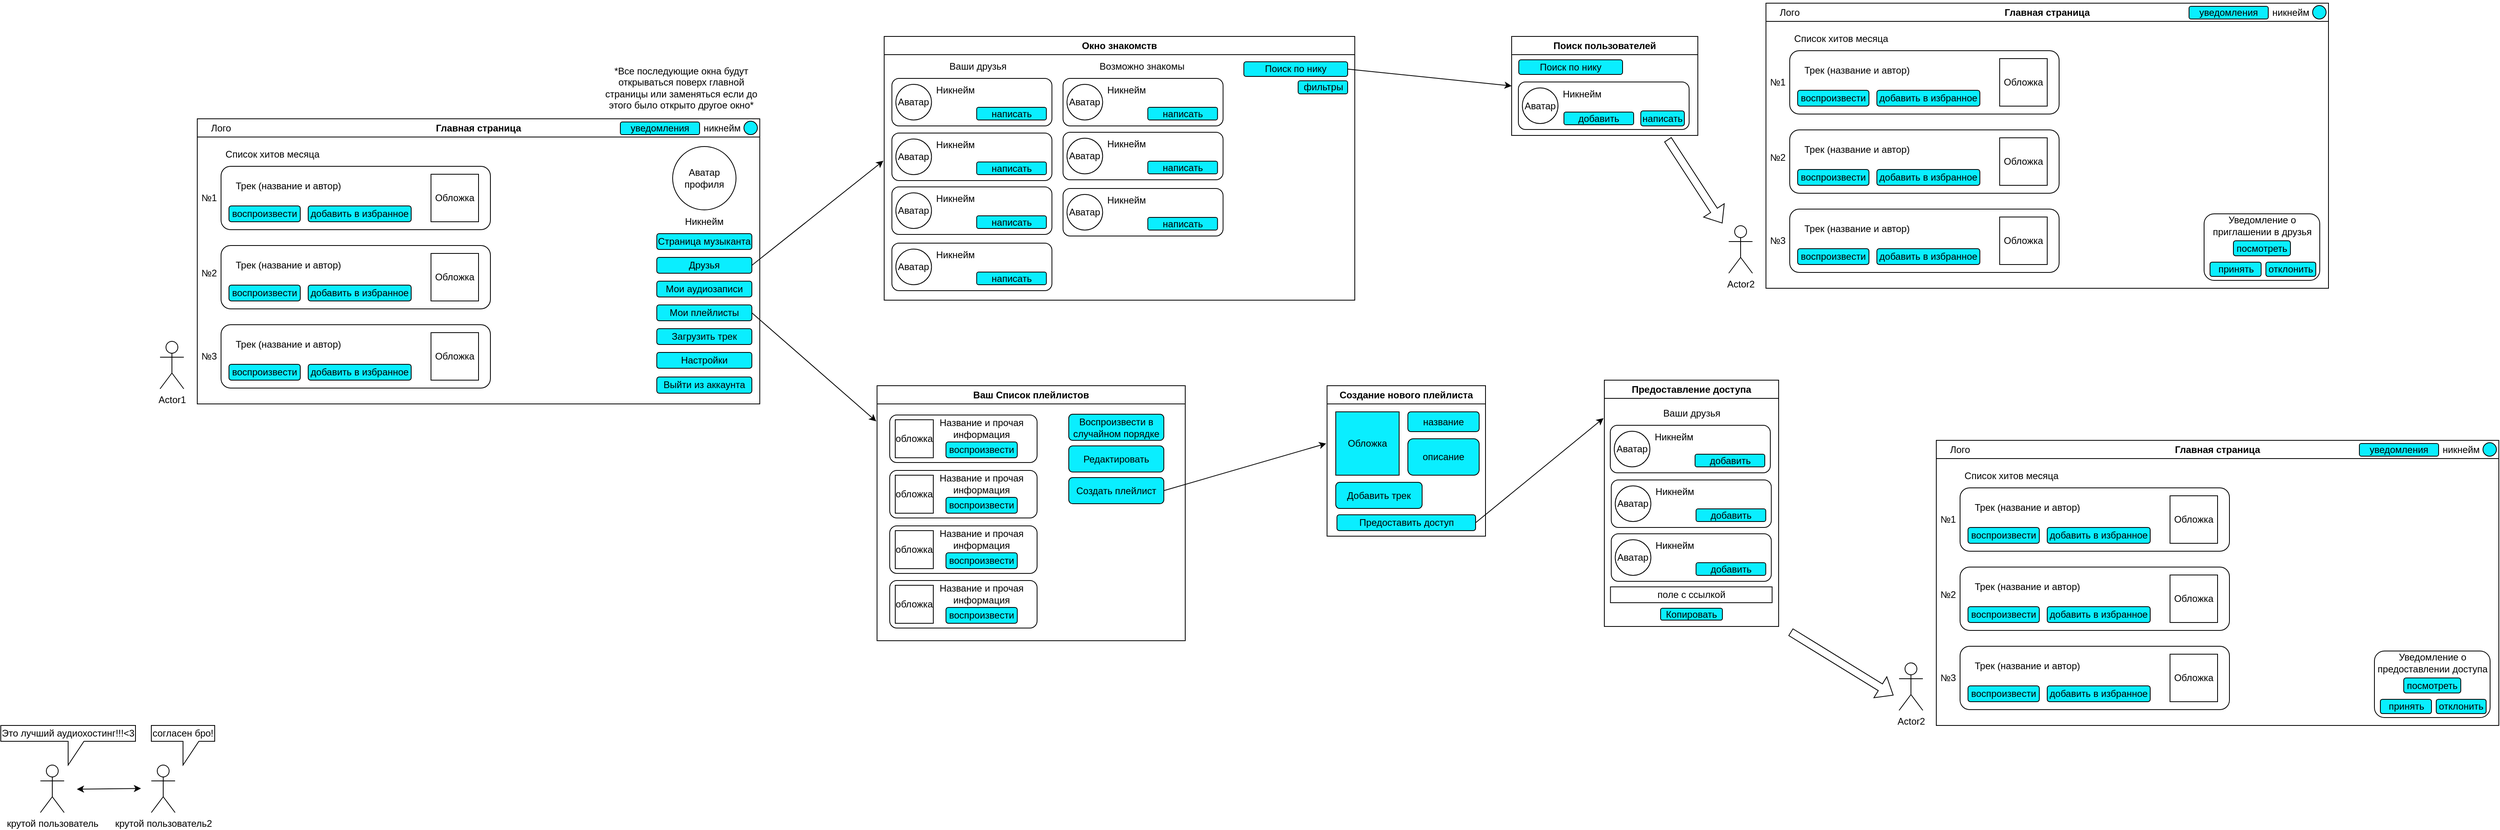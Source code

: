 <mxfile version="26.2.2">
  <diagram id="wFE0QG_FPsp0jaGvCLVb" name="Page-1">
    <mxGraphModel dx="4614" dy="2296" grid="0" gridSize="10" guides="1" tooltips="1" connect="1" arrows="1" fold="1" page="1" pageScale="1" pageWidth="850" pageHeight="1100" math="0" shadow="0">
      <root>
        <mxCell id="0" />
        <mxCell id="1" parent="0" />
        <mxCell id="-rH5-VLzNjBN6RmqHpsX-12" value="крутой пользователь" style="shape=umlActor;verticalLabelPosition=bottom;verticalAlign=top;html=1;outlineConnect=0;" vertex="1" parent="1">
          <mxGeometry x="58" y="1011" width="30" height="60" as="geometry" />
        </mxCell>
        <mxCell id="-rH5-VLzNjBN6RmqHpsX-13" value="Это лучший аудиохостинг!!!&amp;lt;3" style="shape=callout;whiteSpace=wrap;html=1;perimeter=calloutPerimeter;" vertex="1" parent="1">
          <mxGeometry x="8" y="961" width="170" height="50" as="geometry" />
        </mxCell>
        <mxCell id="-rH5-VLzNjBN6RmqHpsX-10" value="Главная страница" style="swimlane;whiteSpace=wrap;html=1;fillColor=#FFFFFF;" vertex="1" parent="1">
          <mxGeometry x="256" y="195" width="710" height="360" as="geometry" />
        </mxCell>
        <mxCell id="-rH5-VLzNjBN6RmqHpsX-26" value="" style="rounded=1;whiteSpace=wrap;html=1;" vertex="1" parent="-rH5-VLzNjBN6RmqHpsX-10">
          <mxGeometry x="30" y="60" width="340" height="80" as="geometry" />
        </mxCell>
        <mxCell id="-rH5-VLzNjBN6RmqHpsX-11" value="Лого" style="text;html=1;align=center;verticalAlign=middle;whiteSpace=wrap;rounded=0;" vertex="1" parent="-rH5-VLzNjBN6RmqHpsX-10">
          <mxGeometry y="-3.5" width="60" height="30" as="geometry" />
        </mxCell>
        <mxCell id="-rH5-VLzNjBN6RmqHpsX-23" value="воспроизвести" style="rounded=1;whiteSpace=wrap;html=1;fillColor=#0AEEFF;" vertex="1" parent="-rH5-VLzNjBN6RmqHpsX-10">
          <mxGeometry x="40" y="110" width="90" height="20" as="geometry" />
        </mxCell>
        <mxCell id="-rH5-VLzNjBN6RmqHpsX-24" value="добавить в избранное" style="rounded=1;whiteSpace=wrap;html=1;fillColor=#0AEEFF;" vertex="1" parent="-rH5-VLzNjBN6RmqHpsX-10">
          <mxGeometry x="140" y="110" width="130" height="20" as="geometry" />
        </mxCell>
        <mxCell id="-rH5-VLzNjBN6RmqHpsX-25" value="Трек (название и автор)" style="text;html=1;align=center;verticalAlign=middle;whiteSpace=wrap;rounded=0;" vertex="1" parent="-rH5-VLzNjBN6RmqHpsX-10">
          <mxGeometry x="40" y="70" width="150" height="30" as="geometry" />
        </mxCell>
        <mxCell id="-rH5-VLzNjBN6RmqHpsX-27" value="Список хитов месяца" style="text;html=1;align=center;verticalAlign=middle;whiteSpace=wrap;rounded=0;" vertex="1" parent="-rH5-VLzNjBN6RmqHpsX-10">
          <mxGeometry x="5" y="30" width="180" height="30" as="geometry" />
        </mxCell>
        <mxCell id="-rH5-VLzNjBN6RmqHpsX-29" value="" style="rounded=1;whiteSpace=wrap;html=1;" vertex="1" parent="-rH5-VLzNjBN6RmqHpsX-10">
          <mxGeometry x="30" y="160" width="340" height="80" as="geometry" />
        </mxCell>
        <mxCell id="-rH5-VLzNjBN6RmqHpsX-30" value="воспроизвести" style="rounded=1;whiteSpace=wrap;html=1;fillColor=#0AEEFF;" vertex="1" parent="-rH5-VLzNjBN6RmqHpsX-10">
          <mxGeometry x="40" y="210" width="90" height="20" as="geometry" />
        </mxCell>
        <mxCell id="-rH5-VLzNjBN6RmqHpsX-31" value="добавить в избранное" style="rounded=1;whiteSpace=wrap;html=1;fillColor=#0AEEFF;" vertex="1" parent="-rH5-VLzNjBN6RmqHpsX-10">
          <mxGeometry x="140" y="210" width="130" height="20" as="geometry" />
        </mxCell>
        <mxCell id="-rH5-VLzNjBN6RmqHpsX-32" value="Трек (название и автор)" style="text;html=1;align=center;verticalAlign=middle;whiteSpace=wrap;rounded=0;" vertex="1" parent="-rH5-VLzNjBN6RmqHpsX-10">
          <mxGeometry x="40" y="170" width="150" height="30" as="geometry" />
        </mxCell>
        <mxCell id="-rH5-VLzNjBN6RmqHpsX-37" value="" style="rounded=1;whiteSpace=wrap;html=1;" vertex="1" parent="-rH5-VLzNjBN6RmqHpsX-10">
          <mxGeometry x="30" y="260" width="340" height="80" as="geometry" />
        </mxCell>
        <mxCell id="-rH5-VLzNjBN6RmqHpsX-38" value="воспроизвести" style="rounded=1;whiteSpace=wrap;html=1;fillColor=#0AEEFF;" vertex="1" parent="-rH5-VLzNjBN6RmqHpsX-10">
          <mxGeometry x="40" y="310" width="90" height="20" as="geometry" />
        </mxCell>
        <mxCell id="-rH5-VLzNjBN6RmqHpsX-39" value="добавить в избранное" style="rounded=1;whiteSpace=wrap;html=1;fillColor=#0AEEFF;" vertex="1" parent="-rH5-VLzNjBN6RmqHpsX-10">
          <mxGeometry x="140" y="310" width="130" height="20" as="geometry" />
        </mxCell>
        <mxCell id="-rH5-VLzNjBN6RmqHpsX-40" value="Трек (название и автор)" style="text;html=1;align=center;verticalAlign=middle;whiteSpace=wrap;rounded=0;" vertex="1" parent="-rH5-VLzNjBN6RmqHpsX-10">
          <mxGeometry x="40" y="270" width="150" height="30" as="geometry" />
        </mxCell>
        <mxCell id="-rH5-VLzNjBN6RmqHpsX-48" value="" style="ellipse;whiteSpace=wrap;html=1;aspect=fixed;" vertex="1" parent="-rH5-VLzNjBN6RmqHpsX-10">
          <mxGeometry x="600" y="35" width="80" height="80" as="geometry" />
        </mxCell>
        <mxCell id="-rH5-VLzNjBN6RmqHpsX-47" value="Аватар профиля" style="text;html=1;align=center;verticalAlign=middle;whiteSpace=wrap;rounded=0;" vertex="1" parent="-rH5-VLzNjBN6RmqHpsX-10">
          <mxGeometry x="610" y="60" width="60" height="30" as="geometry" />
        </mxCell>
        <mxCell id="-rH5-VLzNjBN6RmqHpsX-49" value="Никнейм" style="text;html=1;align=center;verticalAlign=middle;whiteSpace=wrap;rounded=0;" vertex="1" parent="-rH5-VLzNjBN6RmqHpsX-10">
          <mxGeometry x="610" y="115" width="60" height="30" as="geometry" />
        </mxCell>
        <mxCell id="-rH5-VLzNjBN6RmqHpsX-52" value="Друзья" style="rounded=1;whiteSpace=wrap;html=1;fillColor=#0AEEFF;" vertex="1" parent="-rH5-VLzNjBN6RmqHpsX-10">
          <mxGeometry x="580" y="175" width="120" height="20" as="geometry" />
        </mxCell>
        <mxCell id="-rH5-VLzNjBN6RmqHpsX-53" value="Мои плейлисты" style="rounded=1;whiteSpace=wrap;html=1;fillColor=#0AEEFF;" vertex="1" parent="-rH5-VLzNjBN6RmqHpsX-10">
          <mxGeometry x="580" y="235" width="120" height="20" as="geometry" />
        </mxCell>
        <mxCell id="-rH5-VLzNjBN6RmqHpsX-54" value="Загрузить трек" style="rounded=1;whiteSpace=wrap;html=1;fillColor=#0AEEFF;" vertex="1" parent="-rH5-VLzNjBN6RmqHpsX-10">
          <mxGeometry x="580" y="265" width="120" height="20" as="geometry" />
        </mxCell>
        <mxCell id="-rH5-VLzNjBN6RmqHpsX-51" value="Мои аудиозаписи" style="rounded=1;whiteSpace=wrap;html=1;fillColor=#0AEEFF;" vertex="1" parent="-rH5-VLzNjBN6RmqHpsX-10">
          <mxGeometry x="580" y="205" width="120" height="20" as="geometry" />
        </mxCell>
        <mxCell id="-rH5-VLzNjBN6RmqHpsX-55" value="Настройки" style="rounded=1;whiteSpace=wrap;html=1;fillColor=#0AEEFF;" vertex="1" parent="-rH5-VLzNjBN6RmqHpsX-10">
          <mxGeometry x="580" y="295" width="120" height="20" as="geometry" />
        </mxCell>
        <mxCell id="-rH5-VLzNjBN6RmqHpsX-57" value="Обложка" style="whiteSpace=wrap;html=1;aspect=fixed;" vertex="1" parent="-rH5-VLzNjBN6RmqHpsX-10">
          <mxGeometry x="295" y="70" width="60" height="60" as="geometry" />
        </mxCell>
        <mxCell id="-rH5-VLzNjBN6RmqHpsX-58" value="Обложка" style="whiteSpace=wrap;html=1;aspect=fixed;" vertex="1" parent="-rH5-VLzNjBN6RmqHpsX-10">
          <mxGeometry x="295" y="170" width="60" height="60" as="geometry" />
        </mxCell>
        <mxCell id="-rH5-VLzNjBN6RmqHpsX-59" value="Обложка" style="whiteSpace=wrap;html=1;aspect=fixed;" vertex="1" parent="-rH5-VLzNjBN6RmqHpsX-10">
          <mxGeometry x="295" y="270" width="60" height="60" as="geometry" />
        </mxCell>
        <mxCell id="-rH5-VLzNjBN6RmqHpsX-60" value="Страница музыканта" style="rounded=1;whiteSpace=wrap;html=1;fillColor=#0AEEFF;" vertex="1" parent="-rH5-VLzNjBN6RmqHpsX-10">
          <mxGeometry x="580" y="145" width="120" height="20" as="geometry" />
        </mxCell>
        <mxCell id="-rH5-VLzNjBN6RmqHpsX-62" value="" style="ellipse;whiteSpace=wrap;html=1;aspect=fixed;fillColor=#0AEEFF;" vertex="1" parent="-rH5-VLzNjBN6RmqHpsX-10">
          <mxGeometry x="690" y="3" width="17" height="17" as="geometry" />
        </mxCell>
        <mxCell id="-rH5-VLzNjBN6RmqHpsX-63" value="никнейм" style="text;html=1;align=center;verticalAlign=middle;whiteSpace=wrap;rounded=0;" vertex="1" parent="-rH5-VLzNjBN6RmqHpsX-10">
          <mxGeometry x="642" y="2" width="41" height="19" as="geometry" />
        </mxCell>
        <mxCell id="-rH5-VLzNjBN6RmqHpsX-96" value="Выйти из аккаунта" style="rounded=1;whiteSpace=wrap;html=1;fillColor=#0AEEFF;" vertex="1" parent="-rH5-VLzNjBN6RmqHpsX-10">
          <mxGeometry x="580" y="326" width="120" height="20.5" as="geometry" />
        </mxCell>
        <mxCell id="-rH5-VLzNjBN6RmqHpsX-122" value="№1" style="text;html=1;align=center;verticalAlign=middle;whiteSpace=wrap;rounded=0;" vertex="1" parent="-rH5-VLzNjBN6RmqHpsX-10">
          <mxGeometry y="85" width="30" height="30" as="geometry" />
        </mxCell>
        <mxCell id="-rH5-VLzNjBN6RmqHpsX-123" value="№2" style="text;html=1;align=center;verticalAlign=middle;whiteSpace=wrap;rounded=0;" vertex="1" parent="-rH5-VLzNjBN6RmqHpsX-10">
          <mxGeometry y="180" width="30" height="30" as="geometry" />
        </mxCell>
        <mxCell id="-rH5-VLzNjBN6RmqHpsX-124" value="№3" style="text;html=1;align=center;verticalAlign=middle;whiteSpace=wrap;rounded=0;" vertex="1" parent="-rH5-VLzNjBN6RmqHpsX-10">
          <mxGeometry y="285" width="30" height="30" as="geometry" />
        </mxCell>
        <mxCell id="-rH5-VLzNjBN6RmqHpsX-228" value="уведомления" style="rounded=1;whiteSpace=wrap;html=1;fillColor=#0AEEFF;" vertex="1" parent="-rH5-VLzNjBN6RmqHpsX-10">
          <mxGeometry x="534" y="4" width="100" height="16" as="geometry" />
        </mxCell>
        <mxCell id="-rH5-VLzNjBN6RmqHpsX-41" value="крутой пользователь2" style="shape=umlActor;verticalLabelPosition=bottom;verticalAlign=top;html=1;outlineConnect=0;" vertex="1" parent="1">
          <mxGeometry x="198" y="1011" width="30" height="60" as="geometry" />
        </mxCell>
        <mxCell id="-rH5-VLzNjBN6RmqHpsX-42" value="согласен бро!" style="shape=callout;whiteSpace=wrap;html=1;perimeter=calloutPerimeter;" vertex="1" parent="1">
          <mxGeometry x="198" y="961" width="80" height="50" as="geometry" />
        </mxCell>
        <mxCell id="-rH5-VLzNjBN6RmqHpsX-93" value="" style="endArrow=classic;html=1;rounded=0;exitX=1;exitY=0.5;exitDx=0;exitDy=0;" edge="1" parent="1" source="-rH5-VLzNjBN6RmqHpsX-53">
          <mxGeometry width="50" height="50" relative="1" as="geometry">
            <mxPoint x="967" y="442" as="sourcePoint" />
            <mxPoint x="1113" y="577" as="targetPoint" />
          </mxGeometry>
        </mxCell>
        <mxCell id="-rH5-VLzNjBN6RmqHpsX-94" value="Ваш Список плейлистов" style="swimlane;whiteSpace=wrap;html=1;" vertex="1" parent="1">
          <mxGeometry x="1114" y="532" width="389" height="322" as="geometry">
            <mxRectangle x="928" y="457" width="171" height="26" as="alternateBounds" />
          </mxGeometry>
        </mxCell>
        <mxCell id="-rH5-VLzNjBN6RmqHpsX-98" value="" style="rounded=1;whiteSpace=wrap;html=1;" vertex="1" parent="-rH5-VLzNjBN6RmqHpsX-94">
          <mxGeometry x="16" y="37" width="186" height="60" as="geometry" />
        </mxCell>
        <mxCell id="-rH5-VLzNjBN6RmqHpsX-99" value="обложка" style="whiteSpace=wrap;html=1;aspect=fixed;" vertex="1" parent="-rH5-VLzNjBN6RmqHpsX-94">
          <mxGeometry x="23" y="43" width="48" height="48" as="geometry" />
        </mxCell>
        <mxCell id="-rH5-VLzNjBN6RmqHpsX-100" value="воспроизвести" style="rounded=1;whiteSpace=wrap;html=1;fillColor=#0AEEFF;" vertex="1" parent="-rH5-VLzNjBN6RmqHpsX-94">
          <mxGeometry x="87" y="71" width="90" height="20" as="geometry" />
        </mxCell>
        <mxCell id="-rH5-VLzNjBN6RmqHpsX-101" value="Название и прочая информация" style="text;html=1;align=center;verticalAlign=middle;whiteSpace=wrap;rounded=0;" vertex="1" parent="-rH5-VLzNjBN6RmqHpsX-94">
          <mxGeometry x="75" y="39" width="114" height="30" as="geometry" />
        </mxCell>
        <mxCell id="-rH5-VLzNjBN6RmqHpsX-102" value="" style="rounded=1;whiteSpace=wrap;html=1;" vertex="1" parent="-rH5-VLzNjBN6RmqHpsX-94">
          <mxGeometry x="16" y="107" width="186" height="60" as="geometry" />
        </mxCell>
        <mxCell id="-rH5-VLzNjBN6RmqHpsX-103" value="обложка" style="whiteSpace=wrap;html=1;aspect=fixed;" vertex="1" parent="-rH5-VLzNjBN6RmqHpsX-94">
          <mxGeometry x="23" y="113" width="48" height="48" as="geometry" />
        </mxCell>
        <mxCell id="-rH5-VLzNjBN6RmqHpsX-104" value="воспроизвести" style="rounded=1;whiteSpace=wrap;html=1;fillColor=#0AEEFF;" vertex="1" parent="-rH5-VLzNjBN6RmqHpsX-94">
          <mxGeometry x="87" y="141" width="90" height="20" as="geometry" />
        </mxCell>
        <mxCell id="-rH5-VLzNjBN6RmqHpsX-105" value="Название и прочая информация" style="text;html=1;align=center;verticalAlign=middle;whiteSpace=wrap;rounded=0;" vertex="1" parent="-rH5-VLzNjBN6RmqHpsX-94">
          <mxGeometry x="75" y="109" width="114" height="30" as="geometry" />
        </mxCell>
        <mxCell id="-rH5-VLzNjBN6RmqHpsX-111" value="" style="rounded=1;whiteSpace=wrap;html=1;" vertex="1" parent="-rH5-VLzNjBN6RmqHpsX-94">
          <mxGeometry x="16" y="177" width="186" height="60" as="geometry" />
        </mxCell>
        <mxCell id="-rH5-VLzNjBN6RmqHpsX-112" value="обложка" style="whiteSpace=wrap;html=1;aspect=fixed;" vertex="1" parent="-rH5-VLzNjBN6RmqHpsX-94">
          <mxGeometry x="23" y="183" width="48" height="48" as="geometry" />
        </mxCell>
        <mxCell id="-rH5-VLzNjBN6RmqHpsX-113" value="воспроизвести" style="rounded=1;whiteSpace=wrap;html=1;fillColor=#0AEEFF;" vertex="1" parent="-rH5-VLzNjBN6RmqHpsX-94">
          <mxGeometry x="87" y="211" width="90" height="20" as="geometry" />
        </mxCell>
        <mxCell id="-rH5-VLzNjBN6RmqHpsX-114" value="Название и прочая информация" style="text;html=1;align=center;verticalAlign=middle;whiteSpace=wrap;rounded=0;" vertex="1" parent="-rH5-VLzNjBN6RmqHpsX-94">
          <mxGeometry x="75" y="179" width="114" height="30" as="geometry" />
        </mxCell>
        <mxCell id="-rH5-VLzNjBN6RmqHpsX-115" value="" style="rounded=1;whiteSpace=wrap;html=1;" vertex="1" parent="-rH5-VLzNjBN6RmqHpsX-94">
          <mxGeometry x="16" y="246" width="186" height="60" as="geometry" />
        </mxCell>
        <mxCell id="-rH5-VLzNjBN6RmqHpsX-116" value="обложка" style="whiteSpace=wrap;html=1;aspect=fixed;" vertex="1" parent="-rH5-VLzNjBN6RmqHpsX-94">
          <mxGeometry x="23" y="252" width="48" height="48" as="geometry" />
        </mxCell>
        <mxCell id="-rH5-VLzNjBN6RmqHpsX-117" value="воспроизвести" style="rounded=1;whiteSpace=wrap;html=1;fillColor=#0AEEFF;" vertex="1" parent="-rH5-VLzNjBN6RmqHpsX-94">
          <mxGeometry x="87" y="280" width="90" height="20" as="geometry" />
        </mxCell>
        <mxCell id="-rH5-VLzNjBN6RmqHpsX-118" value="Название и прочая информация" style="text;html=1;align=center;verticalAlign=middle;whiteSpace=wrap;rounded=0;" vertex="1" parent="-rH5-VLzNjBN6RmqHpsX-94">
          <mxGeometry x="75" y="248" width="114" height="30" as="geometry" />
        </mxCell>
        <mxCell id="-rH5-VLzNjBN6RmqHpsX-119" value="Воспроизвести в случайном порядке" style="rounded=1;whiteSpace=wrap;html=1;fillColor=#0AEEFF;" vertex="1" parent="-rH5-VLzNjBN6RmqHpsX-94">
          <mxGeometry x="242" y="36" width="120" height="33" as="geometry" />
        </mxCell>
        <mxCell id="-rH5-VLzNjBN6RmqHpsX-120" value="Редактировать" style="rounded=1;whiteSpace=wrap;html=1;fillColor=#0AEEFF;" vertex="1" parent="-rH5-VLzNjBN6RmqHpsX-94">
          <mxGeometry x="242" y="76" width="120" height="33" as="geometry" />
        </mxCell>
        <mxCell id="-rH5-VLzNjBN6RmqHpsX-121" value="Создать плейлист" style="rounded=1;whiteSpace=wrap;html=1;fillColor=#0AEEFF;" vertex="1" parent="-rH5-VLzNjBN6RmqHpsX-94">
          <mxGeometry x="242" y="116" width="120" height="33" as="geometry" />
        </mxCell>
        <mxCell id="-rH5-VLzNjBN6RmqHpsX-95" value="*Все последующие окна будут открываться поверх главной страницы или заменяться если до этого было открыто другое окно*" style="text;html=1;align=center;verticalAlign=middle;whiteSpace=wrap;rounded=0;" vertex="1" parent="1">
          <mxGeometry x="768" y="141" width="198" height="30" as="geometry" />
        </mxCell>
        <mxCell id="-rH5-VLzNjBN6RmqHpsX-126" value="" style="endArrow=classic;html=1;rounded=0;exitX=1;exitY=0.5;exitDx=0;exitDy=0;" edge="1" parent="1" source="-rH5-VLzNjBN6RmqHpsX-121">
          <mxGeometry width="50" height="50" relative="1" as="geometry">
            <mxPoint x="1503" y="667" as="sourcePoint" />
            <mxPoint x="1681" y="605" as="targetPoint" />
          </mxGeometry>
        </mxCell>
        <mxCell id="-rH5-VLzNjBN6RmqHpsX-127" value="Создание нового плейлиста" style="swimlane;whiteSpace=wrap;html=1;" vertex="1" parent="1">
          <mxGeometry x="1682" y="532" width="200" height="190" as="geometry">
            <mxRectangle x="1496" y="457" width="191" height="26" as="alternateBounds" />
          </mxGeometry>
        </mxCell>
        <mxCell id="-rH5-VLzNjBN6RmqHpsX-128" value="Обложка" style="whiteSpace=wrap;html=1;aspect=fixed;fillColor=#0AEEFF;" vertex="1" parent="-rH5-VLzNjBN6RmqHpsX-127">
          <mxGeometry x="11" y="33" width="80" height="80" as="geometry" />
        </mxCell>
        <mxCell id="-rH5-VLzNjBN6RmqHpsX-135" value="название" style="rounded=1;whiteSpace=wrap;html=1;fillColor=#0AEEFF;" vertex="1" parent="-rH5-VLzNjBN6RmqHpsX-127">
          <mxGeometry x="102" y="33" width="90" height="25" as="geometry" />
        </mxCell>
        <mxCell id="-rH5-VLzNjBN6RmqHpsX-136" value="описание" style="rounded=1;whiteSpace=wrap;html=1;fillColor=#0AEEFF;" vertex="1" parent="-rH5-VLzNjBN6RmqHpsX-127">
          <mxGeometry x="102" y="67" width="90" height="46" as="geometry" />
        </mxCell>
        <mxCell id="-rH5-VLzNjBN6RmqHpsX-137" value="Добавить трек" style="rounded=1;whiteSpace=wrap;html=1;fillColor=#0AEEFF;" vertex="1" parent="-rH5-VLzNjBN6RmqHpsX-127">
          <mxGeometry x="11" y="122" width="109" height="33" as="geometry" />
        </mxCell>
        <mxCell id="-rH5-VLzNjBN6RmqHpsX-138" value="Предоставить доступ" style="rounded=1;whiteSpace=wrap;html=1;fillColor=#0AEEFF;" vertex="1" parent="-rH5-VLzNjBN6RmqHpsX-127">
          <mxGeometry x="12.5" y="163" width="175" height="20" as="geometry" />
        </mxCell>
        <mxCell id="-rH5-VLzNjBN6RmqHpsX-139" value="Предоставление доступа" style="swimlane;whiteSpace=wrap;html=1;" vertex="1" parent="1">
          <mxGeometry x="2032" y="525" width="220" height="311" as="geometry">
            <mxRectangle x="1846" y="450" width="176" height="26" as="alternateBounds" />
          </mxGeometry>
        </mxCell>
        <mxCell id="-rH5-VLzNjBN6RmqHpsX-141" value="Ваши друзья" style="text;html=1;align=center;verticalAlign=middle;whiteSpace=wrap;rounded=0;" vertex="1" parent="-rH5-VLzNjBN6RmqHpsX-139">
          <mxGeometry x="66.5" y="27" width="87" height="30" as="geometry" />
        </mxCell>
        <mxCell id="-rH5-VLzNjBN6RmqHpsX-146" value="" style="rounded=1;whiteSpace=wrap;html=1;" vertex="1" parent="-rH5-VLzNjBN6RmqHpsX-139">
          <mxGeometry x="7.5" y="57" width="202" height="60" as="geometry" />
        </mxCell>
        <mxCell id="-rH5-VLzNjBN6RmqHpsX-145" value="" style="ellipse;whiteSpace=wrap;html=1;aspect=fixed;" vertex="1" parent="-rH5-VLzNjBN6RmqHpsX-139">
          <mxGeometry x="12.5" y="64.5" width="45" height="45" as="geometry" />
        </mxCell>
        <mxCell id="-rH5-VLzNjBN6RmqHpsX-143" value="Аватар" style="text;html=1;align=center;verticalAlign=middle;whiteSpace=wrap;rounded=0;" vertex="1" parent="-rH5-VLzNjBN6RmqHpsX-139">
          <mxGeometry x="5" y="72" width="60" height="30" as="geometry" />
        </mxCell>
        <mxCell id="-rH5-VLzNjBN6RmqHpsX-144" value="Никнейм" style="text;html=1;align=center;verticalAlign=middle;whiteSpace=wrap;rounded=0;" vertex="1" parent="-rH5-VLzNjBN6RmqHpsX-139">
          <mxGeometry x="57.5" y="57" width="60" height="30" as="geometry" />
        </mxCell>
        <mxCell id="-rH5-VLzNjBN6RmqHpsX-147" value="добавить" style="rounded=1;whiteSpace=wrap;html=1;fillColor=#0AEEFF;" vertex="1" parent="-rH5-VLzNjBN6RmqHpsX-139">
          <mxGeometry x="114.5" y="93.5" width="88" height="16" as="geometry" />
        </mxCell>
        <mxCell id="-rH5-VLzNjBN6RmqHpsX-149" value="" style="rounded=1;whiteSpace=wrap;html=1;" vertex="1" parent="-rH5-VLzNjBN6RmqHpsX-139">
          <mxGeometry x="8.75" y="126" width="202" height="60" as="geometry" />
        </mxCell>
        <mxCell id="-rH5-VLzNjBN6RmqHpsX-150" value="" style="ellipse;whiteSpace=wrap;html=1;aspect=fixed;" vertex="1" parent="-rH5-VLzNjBN6RmqHpsX-139">
          <mxGeometry x="13.75" y="133.5" width="45" height="45" as="geometry" />
        </mxCell>
        <mxCell id="-rH5-VLzNjBN6RmqHpsX-151" value="Аватар" style="text;html=1;align=center;verticalAlign=middle;whiteSpace=wrap;rounded=0;" vertex="1" parent="-rH5-VLzNjBN6RmqHpsX-139">
          <mxGeometry x="6.25" y="141" width="60" height="30" as="geometry" />
        </mxCell>
        <mxCell id="-rH5-VLzNjBN6RmqHpsX-152" value="Никнейм" style="text;html=1;align=center;verticalAlign=middle;whiteSpace=wrap;rounded=0;" vertex="1" parent="-rH5-VLzNjBN6RmqHpsX-139">
          <mxGeometry x="58.75" y="126" width="60" height="30" as="geometry" />
        </mxCell>
        <mxCell id="-rH5-VLzNjBN6RmqHpsX-153" value="добавить" style="rounded=1;whiteSpace=wrap;html=1;fillColor=#0AEEFF;" vertex="1" parent="-rH5-VLzNjBN6RmqHpsX-139">
          <mxGeometry x="115.75" y="162.5" width="88" height="16" as="geometry" />
        </mxCell>
        <mxCell id="-rH5-VLzNjBN6RmqHpsX-154" value="" style="rounded=1;whiteSpace=wrap;html=1;" vertex="1" parent="-rH5-VLzNjBN6RmqHpsX-139">
          <mxGeometry x="8.75" y="194" width="202" height="60" as="geometry" />
        </mxCell>
        <mxCell id="-rH5-VLzNjBN6RmqHpsX-155" value="" style="ellipse;whiteSpace=wrap;html=1;aspect=fixed;" vertex="1" parent="-rH5-VLzNjBN6RmqHpsX-139">
          <mxGeometry x="13.75" y="201.5" width="45" height="45" as="geometry" />
        </mxCell>
        <mxCell id="-rH5-VLzNjBN6RmqHpsX-156" value="Аватар" style="text;html=1;align=center;verticalAlign=middle;whiteSpace=wrap;rounded=0;" vertex="1" parent="-rH5-VLzNjBN6RmqHpsX-139">
          <mxGeometry x="6.25" y="209" width="60" height="30" as="geometry" />
        </mxCell>
        <mxCell id="-rH5-VLzNjBN6RmqHpsX-157" value="Никнейм" style="text;html=1;align=center;verticalAlign=middle;whiteSpace=wrap;rounded=0;" vertex="1" parent="-rH5-VLzNjBN6RmqHpsX-139">
          <mxGeometry x="58.75" y="194" width="60" height="30" as="geometry" />
        </mxCell>
        <mxCell id="-rH5-VLzNjBN6RmqHpsX-158" value="добавить" style="rounded=1;whiteSpace=wrap;html=1;fillColor=#0AEEFF;" vertex="1" parent="-rH5-VLzNjBN6RmqHpsX-139">
          <mxGeometry x="115.75" y="230.5" width="88" height="16" as="geometry" />
        </mxCell>
        <mxCell id="-rH5-VLzNjBN6RmqHpsX-159" value="поле с ссылкой" style="rounded=0;whiteSpace=wrap;html=1;" vertex="1" parent="-rH5-VLzNjBN6RmqHpsX-139">
          <mxGeometry x="7.75" y="261" width="204" height="20" as="geometry" />
        </mxCell>
        <mxCell id="-rH5-VLzNjBN6RmqHpsX-160" value="Копировать" style="rounded=1;whiteSpace=wrap;html=1;fillColor=#0AEEFF;" vertex="1" parent="-rH5-VLzNjBN6RmqHpsX-139">
          <mxGeometry x="71" y="288" width="78" height="15" as="geometry" />
        </mxCell>
        <mxCell id="-rH5-VLzNjBN6RmqHpsX-161" value="" style="endArrow=classic;html=1;rounded=0;exitX=1;exitY=0.5;exitDx=0;exitDy=0;" edge="1" parent="1" source="-rH5-VLzNjBN6RmqHpsX-138">
          <mxGeometry width="50" height="50" relative="1" as="geometry">
            <mxPoint x="2136" y="675" as="sourcePoint" />
            <mxPoint x="2031" y="573" as="targetPoint" />
          </mxGeometry>
        </mxCell>
        <mxCell id="-rH5-VLzNjBN6RmqHpsX-177" value="Окно знакомств" style="swimlane;whiteSpace=wrap;html=1;" vertex="1" parent="1">
          <mxGeometry x="1123" y="91" width="594" height="333" as="geometry">
            <mxRectangle x="937" y="16" width="123" height="26" as="alternateBounds" />
          </mxGeometry>
        </mxCell>
        <mxCell id="-rH5-VLzNjBN6RmqHpsX-176" value="" style="rounded=1;whiteSpace=wrap;html=1;" vertex="1" parent="-rH5-VLzNjBN6RmqHpsX-177">
          <mxGeometry x="9.75" y="190" width="202" height="60" as="geometry" />
        </mxCell>
        <mxCell id="-rH5-VLzNjBN6RmqHpsX-162" value="" style="rounded=1;whiteSpace=wrap;html=1;" vertex="1" parent="-rH5-VLzNjBN6RmqHpsX-177">
          <mxGeometry x="9.75" y="53" width="202" height="60" as="geometry" />
        </mxCell>
        <mxCell id="-rH5-VLzNjBN6RmqHpsX-163" value="" style="ellipse;whiteSpace=wrap;html=1;aspect=fixed;" vertex="1" parent="-rH5-VLzNjBN6RmqHpsX-177">
          <mxGeometry x="14.75" y="60.5" width="45" height="45" as="geometry" />
        </mxCell>
        <mxCell id="-rH5-VLzNjBN6RmqHpsX-164" value="Аватар" style="text;html=1;align=center;verticalAlign=middle;whiteSpace=wrap;rounded=0;" vertex="1" parent="-rH5-VLzNjBN6RmqHpsX-177">
          <mxGeometry x="7.25" y="68" width="60" height="30" as="geometry" />
        </mxCell>
        <mxCell id="-rH5-VLzNjBN6RmqHpsX-165" value="Никнейм" style="text;html=1;align=center;verticalAlign=middle;whiteSpace=wrap;rounded=0;" vertex="1" parent="-rH5-VLzNjBN6RmqHpsX-177">
          <mxGeometry x="59.75" y="53" width="60" height="30" as="geometry" />
        </mxCell>
        <mxCell id="-rH5-VLzNjBN6RmqHpsX-166" value="написать" style="rounded=1;whiteSpace=wrap;html=1;fillColor=#0AEEFF;" vertex="1" parent="-rH5-VLzNjBN6RmqHpsX-177">
          <mxGeometry x="116.75" y="89.5" width="88" height="16" as="geometry" />
        </mxCell>
        <mxCell id="-rH5-VLzNjBN6RmqHpsX-167" value="" style="rounded=1;whiteSpace=wrap;html=1;" vertex="1" parent="-rH5-VLzNjBN6RmqHpsX-177">
          <mxGeometry x="9.75" y="122" width="202" height="60" as="geometry" />
        </mxCell>
        <mxCell id="-rH5-VLzNjBN6RmqHpsX-168" value="" style="ellipse;whiteSpace=wrap;html=1;aspect=fixed;" vertex="1" parent="-rH5-VLzNjBN6RmqHpsX-177">
          <mxGeometry x="14.75" y="129.5" width="45" height="45" as="geometry" />
        </mxCell>
        <mxCell id="-rH5-VLzNjBN6RmqHpsX-169" value="Аватар" style="text;html=1;align=center;verticalAlign=middle;whiteSpace=wrap;rounded=0;" vertex="1" parent="-rH5-VLzNjBN6RmqHpsX-177">
          <mxGeometry x="7.25" y="137" width="60" height="30" as="geometry" />
        </mxCell>
        <mxCell id="-rH5-VLzNjBN6RmqHpsX-170" value="Никнейм" style="text;html=1;align=center;verticalAlign=middle;whiteSpace=wrap;rounded=0;" vertex="1" parent="-rH5-VLzNjBN6RmqHpsX-177">
          <mxGeometry x="59.75" y="122" width="60" height="30" as="geometry" />
        </mxCell>
        <mxCell id="-rH5-VLzNjBN6RmqHpsX-171" value="написать" style="rounded=1;whiteSpace=wrap;html=1;fillColor=#0AEEFF;" vertex="1" parent="-rH5-VLzNjBN6RmqHpsX-177">
          <mxGeometry x="116.75" y="158.5" width="88" height="16" as="geometry" />
        </mxCell>
        <mxCell id="-rH5-VLzNjBN6RmqHpsX-172" value="" style="ellipse;whiteSpace=wrap;html=1;aspect=fixed;" vertex="1" parent="-rH5-VLzNjBN6RmqHpsX-177">
          <mxGeometry x="14.75" y="197.5" width="45" height="45" as="geometry" />
        </mxCell>
        <mxCell id="-rH5-VLzNjBN6RmqHpsX-173" value="Аватар" style="text;html=1;align=center;verticalAlign=middle;whiteSpace=wrap;rounded=0;" vertex="1" parent="-rH5-VLzNjBN6RmqHpsX-177">
          <mxGeometry x="7.25" y="205" width="60" height="30" as="geometry" />
        </mxCell>
        <mxCell id="-rH5-VLzNjBN6RmqHpsX-174" value="Никнейм" style="text;html=1;align=center;verticalAlign=middle;whiteSpace=wrap;rounded=0;" vertex="1" parent="-rH5-VLzNjBN6RmqHpsX-177">
          <mxGeometry x="59.75" y="190" width="60" height="30" as="geometry" />
        </mxCell>
        <mxCell id="-rH5-VLzNjBN6RmqHpsX-175" value="написать" style="rounded=1;whiteSpace=wrap;html=1;fillColor=#0AEEFF;" vertex="1" parent="-rH5-VLzNjBN6RmqHpsX-177">
          <mxGeometry x="116.75" y="226.5" width="88" height="16" as="geometry" />
        </mxCell>
        <mxCell id="-rH5-VLzNjBN6RmqHpsX-178" value="" style="rounded=1;whiteSpace=wrap;html=1;" vertex="1" parent="-rH5-VLzNjBN6RmqHpsX-177">
          <mxGeometry x="9.75" y="261" width="202" height="60" as="geometry" />
        </mxCell>
        <mxCell id="-rH5-VLzNjBN6RmqHpsX-179" value="" style="ellipse;whiteSpace=wrap;html=1;aspect=fixed;" vertex="1" parent="-rH5-VLzNjBN6RmqHpsX-177">
          <mxGeometry x="14.75" y="268.5" width="45" height="45" as="geometry" />
        </mxCell>
        <mxCell id="-rH5-VLzNjBN6RmqHpsX-180" value="Аватар" style="text;html=1;align=center;verticalAlign=middle;whiteSpace=wrap;rounded=0;" vertex="1" parent="-rH5-VLzNjBN6RmqHpsX-177">
          <mxGeometry x="7.25" y="276" width="60" height="30" as="geometry" />
        </mxCell>
        <mxCell id="-rH5-VLzNjBN6RmqHpsX-181" value="Никнейм" style="text;html=1;align=center;verticalAlign=middle;whiteSpace=wrap;rounded=0;" vertex="1" parent="-rH5-VLzNjBN6RmqHpsX-177">
          <mxGeometry x="59.75" y="261" width="60" height="30" as="geometry" />
        </mxCell>
        <mxCell id="-rH5-VLzNjBN6RmqHpsX-182" value="написать" style="rounded=1;whiteSpace=wrap;html=1;fillColor=#0AEEFF;" vertex="1" parent="-rH5-VLzNjBN6RmqHpsX-177">
          <mxGeometry x="116.75" y="297.5" width="88" height="16" as="geometry" />
        </mxCell>
        <mxCell id="-rH5-VLzNjBN6RmqHpsX-183" value="Ваши друзья" style="text;html=1;align=center;verticalAlign=middle;whiteSpace=wrap;rounded=0;" vertex="1" parent="-rH5-VLzNjBN6RmqHpsX-177">
          <mxGeometry x="77" y="23" width="83" height="30" as="geometry" />
        </mxCell>
        <mxCell id="-rH5-VLzNjBN6RmqHpsX-185" value="Возможно знакомы" style="text;html=1;align=center;verticalAlign=middle;whiteSpace=wrap;rounded=0;" vertex="1" parent="-rH5-VLzNjBN6RmqHpsX-177">
          <mxGeometry x="268" y="23" width="115" height="30" as="geometry" />
        </mxCell>
        <mxCell id="-rH5-VLzNjBN6RmqHpsX-196" value="" style="rounded=1;whiteSpace=wrap;html=1;" vertex="1" parent="-rH5-VLzNjBN6RmqHpsX-177">
          <mxGeometry x="225.75" y="121" width="202" height="60" as="geometry" />
        </mxCell>
        <mxCell id="-rH5-VLzNjBN6RmqHpsX-202" value="" style="rounded=1;whiteSpace=wrap;html=1;" vertex="1" parent="-rH5-VLzNjBN6RmqHpsX-177">
          <mxGeometry x="225.75" y="53" width="202" height="60" as="geometry" />
        </mxCell>
        <mxCell id="-rH5-VLzNjBN6RmqHpsX-203" value="" style="ellipse;whiteSpace=wrap;html=1;aspect=fixed;" vertex="1" parent="-rH5-VLzNjBN6RmqHpsX-177">
          <mxGeometry x="230.75" y="60.5" width="45" height="45" as="geometry" />
        </mxCell>
        <mxCell id="-rH5-VLzNjBN6RmqHpsX-204" value="Аватар" style="text;html=1;align=center;verticalAlign=middle;whiteSpace=wrap;rounded=0;" vertex="1" parent="-rH5-VLzNjBN6RmqHpsX-177">
          <mxGeometry x="223.25" y="68" width="60" height="30" as="geometry" />
        </mxCell>
        <mxCell id="-rH5-VLzNjBN6RmqHpsX-205" value="Никнейм" style="text;html=1;align=center;verticalAlign=middle;whiteSpace=wrap;rounded=0;" vertex="1" parent="-rH5-VLzNjBN6RmqHpsX-177">
          <mxGeometry x="275.75" y="53" width="60" height="30" as="geometry" />
        </mxCell>
        <mxCell id="-rH5-VLzNjBN6RmqHpsX-206" value="написать" style="rounded=1;whiteSpace=wrap;html=1;fillColor=#0AEEFF;" vertex="1" parent="-rH5-VLzNjBN6RmqHpsX-177">
          <mxGeometry x="332.75" y="89.5" width="88" height="16" as="geometry" />
        </mxCell>
        <mxCell id="-rH5-VLzNjBN6RmqHpsX-207" value="" style="ellipse;whiteSpace=wrap;html=1;aspect=fixed;" vertex="1" parent="-rH5-VLzNjBN6RmqHpsX-177">
          <mxGeometry x="230.75" y="128.5" width="45" height="45" as="geometry" />
        </mxCell>
        <mxCell id="-rH5-VLzNjBN6RmqHpsX-208" value="Аватар" style="text;html=1;align=center;verticalAlign=middle;whiteSpace=wrap;rounded=0;" vertex="1" parent="-rH5-VLzNjBN6RmqHpsX-177">
          <mxGeometry x="223.25" y="136" width="60" height="30" as="geometry" />
        </mxCell>
        <mxCell id="-rH5-VLzNjBN6RmqHpsX-209" value="Никнейм" style="text;html=1;align=center;verticalAlign=middle;whiteSpace=wrap;rounded=0;" vertex="1" parent="-rH5-VLzNjBN6RmqHpsX-177">
          <mxGeometry x="275.75" y="121" width="60" height="30" as="geometry" />
        </mxCell>
        <mxCell id="-rH5-VLzNjBN6RmqHpsX-210" value="написать" style="rounded=1;whiteSpace=wrap;html=1;fillColor=#0AEEFF;" vertex="1" parent="-rH5-VLzNjBN6RmqHpsX-177">
          <mxGeometry x="332.75" y="157.5" width="88" height="16" as="geometry" />
        </mxCell>
        <mxCell id="-rH5-VLzNjBN6RmqHpsX-211" value="" style="rounded=1;whiteSpace=wrap;html=1;" vertex="1" parent="-rH5-VLzNjBN6RmqHpsX-177">
          <mxGeometry x="225.75" y="192" width="202" height="60" as="geometry" />
        </mxCell>
        <mxCell id="-rH5-VLzNjBN6RmqHpsX-212" value="" style="ellipse;whiteSpace=wrap;html=1;aspect=fixed;" vertex="1" parent="-rH5-VLzNjBN6RmqHpsX-177">
          <mxGeometry x="230.75" y="199.5" width="45" height="45" as="geometry" />
        </mxCell>
        <mxCell id="-rH5-VLzNjBN6RmqHpsX-213" value="Аватар" style="text;html=1;align=center;verticalAlign=middle;whiteSpace=wrap;rounded=0;" vertex="1" parent="-rH5-VLzNjBN6RmqHpsX-177">
          <mxGeometry x="223.25" y="207" width="60" height="30" as="geometry" />
        </mxCell>
        <mxCell id="-rH5-VLzNjBN6RmqHpsX-214" value="Никнейм" style="text;html=1;align=center;verticalAlign=middle;whiteSpace=wrap;rounded=0;" vertex="1" parent="-rH5-VLzNjBN6RmqHpsX-177">
          <mxGeometry x="275.75" y="192" width="60" height="30" as="geometry" />
        </mxCell>
        <mxCell id="-rH5-VLzNjBN6RmqHpsX-215" value="написать" style="rounded=1;whiteSpace=wrap;html=1;fillColor=#0AEEFF;" vertex="1" parent="-rH5-VLzNjBN6RmqHpsX-177">
          <mxGeometry x="332.75" y="228.5" width="88" height="16" as="geometry" />
        </mxCell>
        <mxCell id="-rH5-VLzNjBN6RmqHpsX-216" value="Поиск по нику" style="rounded=1;whiteSpace=wrap;html=1;fillColor=#0AEEFF;" vertex="1" parent="-rH5-VLzNjBN6RmqHpsX-177">
          <mxGeometry x="454" y="32" width="131" height="18.5" as="geometry" />
        </mxCell>
        <mxCell id="-rH5-VLzNjBN6RmqHpsX-217" value="фильтры" style="rounded=1;whiteSpace=wrap;html=1;fillColor=#0AEEFF;" vertex="1" parent="-rH5-VLzNjBN6RmqHpsX-177">
          <mxGeometry x="522.5" y="56" width="62.5" height="16.5" as="geometry" />
        </mxCell>
        <mxCell id="-rH5-VLzNjBN6RmqHpsX-218" value="" style="endArrow=classic;html=1;rounded=0;exitX=1;exitY=0.5;exitDx=0;exitDy=0;" edge="1" parent="1" source="-rH5-VLzNjBN6RmqHpsX-52">
          <mxGeometry width="50" height="50" relative="1" as="geometry">
            <mxPoint x="972" y="382" as="sourcePoint" />
            <mxPoint x="1122" y="248" as="targetPoint" />
          </mxGeometry>
        </mxCell>
        <mxCell id="-rH5-VLzNjBN6RmqHpsX-219" value="Поиск пользователей" style="swimlane;whiteSpace=wrap;html=1;" vertex="1" parent="1">
          <mxGeometry x="1915" y="91" width="235" height="125" as="geometry" />
        </mxCell>
        <mxCell id="-rH5-VLzNjBN6RmqHpsX-220" value="Поиск по нику" style="rounded=1;whiteSpace=wrap;html=1;fillColor=#0AEEFF;" vertex="1" parent="-rH5-VLzNjBN6RmqHpsX-219">
          <mxGeometry x="9" y="29.5" width="131" height="18.5" as="geometry" />
        </mxCell>
        <mxCell id="-rH5-VLzNjBN6RmqHpsX-221" value="" style="rounded=1;whiteSpace=wrap;html=1;" vertex="1" parent="-rH5-VLzNjBN6RmqHpsX-219">
          <mxGeometry x="8.5" y="57.5" width="215.5" height="60" as="geometry" />
        </mxCell>
        <mxCell id="-rH5-VLzNjBN6RmqHpsX-222" value="" style="ellipse;whiteSpace=wrap;html=1;aspect=fixed;" vertex="1" parent="-rH5-VLzNjBN6RmqHpsX-219">
          <mxGeometry x="13.5" y="65" width="45" height="45" as="geometry" />
        </mxCell>
        <mxCell id="-rH5-VLzNjBN6RmqHpsX-223" value="Аватар" style="text;html=1;align=center;verticalAlign=middle;whiteSpace=wrap;rounded=0;" vertex="1" parent="-rH5-VLzNjBN6RmqHpsX-219">
          <mxGeometry x="6" y="72.5" width="60" height="30" as="geometry" />
        </mxCell>
        <mxCell id="-rH5-VLzNjBN6RmqHpsX-224" value="Никнейм" style="text;html=1;align=center;verticalAlign=middle;whiteSpace=wrap;rounded=0;" vertex="1" parent="-rH5-VLzNjBN6RmqHpsX-219">
          <mxGeometry x="58.5" y="57.5" width="60" height="30" as="geometry" />
        </mxCell>
        <mxCell id="-rH5-VLzNjBN6RmqHpsX-225" value="добавить" style="rounded=1;whiteSpace=wrap;html=1;fillColor=#0AEEFF;" vertex="1" parent="-rH5-VLzNjBN6RmqHpsX-219">
          <mxGeometry x="66" y="95.5" width="88" height="16" as="geometry" />
        </mxCell>
        <mxCell id="-rH5-VLzNjBN6RmqHpsX-226" value="написать" style="rounded=1;whiteSpace=wrap;html=1;fillColor=#0AEEFF;" vertex="1" parent="-rH5-VLzNjBN6RmqHpsX-219">
          <mxGeometry x="163" y="94" width="55" height="19" as="geometry" />
        </mxCell>
        <mxCell id="-rH5-VLzNjBN6RmqHpsX-227" value="" style="endArrow=classic;html=1;rounded=0;exitX=1;exitY=0.5;exitDx=0;exitDy=0;entryX=0;entryY=0.5;entryDx=0;entryDy=0;" edge="1" parent="1" source="-rH5-VLzNjBN6RmqHpsX-216" target="-rH5-VLzNjBN6RmqHpsX-219">
          <mxGeometry width="50" height="50" relative="1" as="geometry">
            <mxPoint x="1735" y="149" as="sourcePoint" />
            <mxPoint x="1785" y="99" as="targetPoint" />
          </mxGeometry>
        </mxCell>
        <mxCell id="-rH5-VLzNjBN6RmqHpsX-229" value="" style="endArrow=classic;startArrow=classic;html=1;rounded=0;" edge="1" parent="1">
          <mxGeometry width="50" height="50" relative="1" as="geometry">
            <mxPoint x="104" y="1041.5" as="sourcePoint" />
            <mxPoint x="185" y="1040.5" as="targetPoint" />
          </mxGeometry>
        </mxCell>
        <mxCell id="-rH5-VLzNjBN6RmqHpsX-230" value="Actor1" style="shape=umlActor;verticalLabelPosition=bottom;verticalAlign=top;html=1;outlineConnect=0;" vertex="1" parent="1">
          <mxGeometry x="209" y="476" width="30" height="60" as="geometry" />
        </mxCell>
        <mxCell id="-rH5-VLzNjBN6RmqHpsX-233" value="" style="shape=flexArrow;endArrow=classic;html=1;rounded=0;" edge="1" parent="1">
          <mxGeometry width="50" height="50" relative="1" as="geometry">
            <mxPoint x="2112" y="221" as="sourcePoint" />
            <mxPoint x="2181" y="327" as="targetPoint" />
          </mxGeometry>
        </mxCell>
        <mxCell id="-rH5-VLzNjBN6RmqHpsX-269" value="Главная страница" style="swimlane;whiteSpace=wrap;html=1;fillColor=#FFFFFF;" vertex="1" parent="1">
          <mxGeometry x="2236" y="49" width="710" height="360" as="geometry" />
        </mxCell>
        <mxCell id="-rH5-VLzNjBN6RmqHpsX-270" value="" style="rounded=1;whiteSpace=wrap;html=1;" vertex="1" parent="-rH5-VLzNjBN6RmqHpsX-269">
          <mxGeometry x="30" y="60" width="340" height="80" as="geometry" />
        </mxCell>
        <mxCell id="-rH5-VLzNjBN6RmqHpsX-271" value="Лого" style="text;html=1;align=center;verticalAlign=middle;whiteSpace=wrap;rounded=0;" vertex="1" parent="-rH5-VLzNjBN6RmqHpsX-269">
          <mxGeometry y="-3.5" width="60" height="30" as="geometry" />
        </mxCell>
        <mxCell id="-rH5-VLzNjBN6RmqHpsX-272" value="воспроизвести" style="rounded=1;whiteSpace=wrap;html=1;fillColor=#0AEEFF;" vertex="1" parent="-rH5-VLzNjBN6RmqHpsX-269">
          <mxGeometry x="40" y="110" width="90" height="20" as="geometry" />
        </mxCell>
        <mxCell id="-rH5-VLzNjBN6RmqHpsX-273" value="добавить в избранное" style="rounded=1;whiteSpace=wrap;html=1;fillColor=#0AEEFF;" vertex="1" parent="-rH5-VLzNjBN6RmqHpsX-269">
          <mxGeometry x="140" y="110" width="130" height="20" as="geometry" />
        </mxCell>
        <mxCell id="-rH5-VLzNjBN6RmqHpsX-274" value="Трек (название и автор)" style="text;html=1;align=center;verticalAlign=middle;whiteSpace=wrap;rounded=0;" vertex="1" parent="-rH5-VLzNjBN6RmqHpsX-269">
          <mxGeometry x="40" y="70" width="150" height="30" as="geometry" />
        </mxCell>
        <mxCell id="-rH5-VLzNjBN6RmqHpsX-275" value="Список хитов месяца" style="text;html=1;align=center;verticalAlign=middle;whiteSpace=wrap;rounded=0;" vertex="1" parent="-rH5-VLzNjBN6RmqHpsX-269">
          <mxGeometry x="5" y="30" width="180" height="30" as="geometry" />
        </mxCell>
        <mxCell id="-rH5-VLzNjBN6RmqHpsX-276" value="" style="rounded=1;whiteSpace=wrap;html=1;" vertex="1" parent="-rH5-VLzNjBN6RmqHpsX-269">
          <mxGeometry x="30" y="160" width="340" height="80" as="geometry" />
        </mxCell>
        <mxCell id="-rH5-VLzNjBN6RmqHpsX-277" value="воспроизвести" style="rounded=1;whiteSpace=wrap;html=1;fillColor=#0AEEFF;" vertex="1" parent="-rH5-VLzNjBN6RmqHpsX-269">
          <mxGeometry x="40" y="210" width="90" height="20" as="geometry" />
        </mxCell>
        <mxCell id="-rH5-VLzNjBN6RmqHpsX-278" value="добавить в избранное" style="rounded=1;whiteSpace=wrap;html=1;fillColor=#0AEEFF;" vertex="1" parent="-rH5-VLzNjBN6RmqHpsX-269">
          <mxGeometry x="140" y="210" width="130" height="20" as="geometry" />
        </mxCell>
        <mxCell id="-rH5-VLzNjBN6RmqHpsX-279" value="Трек (название и автор)" style="text;html=1;align=center;verticalAlign=middle;whiteSpace=wrap;rounded=0;" vertex="1" parent="-rH5-VLzNjBN6RmqHpsX-269">
          <mxGeometry x="40" y="170" width="150" height="30" as="geometry" />
        </mxCell>
        <mxCell id="-rH5-VLzNjBN6RmqHpsX-280" value="" style="rounded=1;whiteSpace=wrap;html=1;" vertex="1" parent="-rH5-VLzNjBN6RmqHpsX-269">
          <mxGeometry x="30" y="260" width="340" height="80" as="geometry" />
        </mxCell>
        <mxCell id="-rH5-VLzNjBN6RmqHpsX-281" value="воспроизвести" style="rounded=1;whiteSpace=wrap;html=1;fillColor=#0AEEFF;" vertex="1" parent="-rH5-VLzNjBN6RmqHpsX-269">
          <mxGeometry x="40" y="310" width="90" height="20" as="geometry" />
        </mxCell>
        <mxCell id="-rH5-VLzNjBN6RmqHpsX-282" value="добавить в избранное" style="rounded=1;whiteSpace=wrap;html=1;fillColor=#0AEEFF;" vertex="1" parent="-rH5-VLzNjBN6RmqHpsX-269">
          <mxGeometry x="140" y="310" width="130" height="20" as="geometry" />
        </mxCell>
        <mxCell id="-rH5-VLzNjBN6RmqHpsX-283" value="Трек (название и автор)" style="text;html=1;align=center;verticalAlign=middle;whiteSpace=wrap;rounded=0;" vertex="1" parent="-rH5-VLzNjBN6RmqHpsX-269">
          <mxGeometry x="40" y="270" width="150" height="30" as="geometry" />
        </mxCell>
        <mxCell id="-rH5-VLzNjBN6RmqHpsX-292" value="Обложка" style="whiteSpace=wrap;html=1;aspect=fixed;" vertex="1" parent="-rH5-VLzNjBN6RmqHpsX-269">
          <mxGeometry x="295" y="70" width="60" height="60" as="geometry" />
        </mxCell>
        <mxCell id="-rH5-VLzNjBN6RmqHpsX-293" value="Обложка" style="whiteSpace=wrap;html=1;aspect=fixed;" vertex="1" parent="-rH5-VLzNjBN6RmqHpsX-269">
          <mxGeometry x="295" y="170" width="60" height="60" as="geometry" />
        </mxCell>
        <mxCell id="-rH5-VLzNjBN6RmqHpsX-294" value="Обложка" style="whiteSpace=wrap;html=1;aspect=fixed;" vertex="1" parent="-rH5-VLzNjBN6RmqHpsX-269">
          <mxGeometry x="295" y="270" width="60" height="60" as="geometry" />
        </mxCell>
        <mxCell id="-rH5-VLzNjBN6RmqHpsX-296" value="" style="ellipse;whiteSpace=wrap;html=1;aspect=fixed;fillColor=#0AEEFF;" vertex="1" parent="-rH5-VLzNjBN6RmqHpsX-269">
          <mxGeometry x="690" y="3" width="17" height="17" as="geometry" />
        </mxCell>
        <mxCell id="-rH5-VLzNjBN6RmqHpsX-297" value="никнейм" style="text;html=1;align=center;verticalAlign=middle;whiteSpace=wrap;rounded=0;" vertex="1" parent="-rH5-VLzNjBN6RmqHpsX-269">
          <mxGeometry x="642" y="2" width="41" height="19" as="geometry" />
        </mxCell>
        <mxCell id="-rH5-VLzNjBN6RmqHpsX-299" value="№1" style="text;html=1;align=center;verticalAlign=middle;whiteSpace=wrap;rounded=0;" vertex="1" parent="-rH5-VLzNjBN6RmqHpsX-269">
          <mxGeometry y="85" width="30" height="30" as="geometry" />
        </mxCell>
        <mxCell id="-rH5-VLzNjBN6RmqHpsX-300" value="№2" style="text;html=1;align=center;verticalAlign=middle;whiteSpace=wrap;rounded=0;" vertex="1" parent="-rH5-VLzNjBN6RmqHpsX-269">
          <mxGeometry y="180" width="30" height="30" as="geometry" />
        </mxCell>
        <mxCell id="-rH5-VLzNjBN6RmqHpsX-301" value="№3" style="text;html=1;align=center;verticalAlign=middle;whiteSpace=wrap;rounded=0;" vertex="1" parent="-rH5-VLzNjBN6RmqHpsX-269">
          <mxGeometry y="285" width="30" height="30" as="geometry" />
        </mxCell>
        <mxCell id="-rH5-VLzNjBN6RmqHpsX-302" value="уведомления" style="rounded=1;whiteSpace=wrap;html=1;fillColor=#0AEEFF;" vertex="1" parent="-rH5-VLzNjBN6RmqHpsX-269">
          <mxGeometry x="534" y="4" width="100" height="16" as="geometry" />
        </mxCell>
        <mxCell id="-rH5-VLzNjBN6RmqHpsX-304" value="" style="rounded=1;whiteSpace=wrap;html=1;" vertex="1" parent="-rH5-VLzNjBN6RmqHpsX-269">
          <mxGeometry x="553" y="266" width="146" height="84" as="geometry" />
        </mxCell>
        <mxCell id="-rH5-VLzNjBN6RmqHpsX-305" value="Уведомление о приглашении в друзья" style="text;html=1;align=center;verticalAlign=middle;whiteSpace=wrap;rounded=0;" vertex="1" parent="-rH5-VLzNjBN6RmqHpsX-269">
          <mxGeometry x="554" y="266" width="145" height="30" as="geometry" />
        </mxCell>
        <mxCell id="-rH5-VLzNjBN6RmqHpsX-306" value="посмотреть" style="rounded=1;whiteSpace=wrap;html=1;fillColor=#0AEEFF;" vertex="1" parent="-rH5-VLzNjBN6RmqHpsX-269">
          <mxGeometry x="590" y="300" width="72" height="19" as="geometry" />
        </mxCell>
        <mxCell id="-rH5-VLzNjBN6RmqHpsX-308" value="принять" style="rounded=1;whiteSpace=wrap;html=1;fillColor=#0AEEFF;" vertex="1" parent="-rH5-VLzNjBN6RmqHpsX-269">
          <mxGeometry x="560.5" y="327" width="64.5" height="18" as="geometry" />
        </mxCell>
        <mxCell id="-rH5-VLzNjBN6RmqHpsX-307" value="отклонить" style="rounded=1;whiteSpace=wrap;html=1;fillColor=#0AEEFF;" vertex="1" parent="-rH5-VLzNjBN6RmqHpsX-269">
          <mxGeometry x="631" y="327" width="63" height="18" as="geometry" />
        </mxCell>
        <mxCell id="-rH5-VLzNjBN6RmqHpsX-303" value="Actor2" style="shape=umlActor;verticalLabelPosition=bottom;verticalAlign=top;html=1;outlineConnect=0;" vertex="1" parent="1">
          <mxGeometry x="2189" y="330" width="30" height="60" as="geometry" />
        </mxCell>
        <mxCell id="-rH5-VLzNjBN6RmqHpsX-339" value="Главная страница" style="swimlane;whiteSpace=wrap;html=1;fillColor=#FFFFFF;" vertex="1" parent="1">
          <mxGeometry x="2451" y="601" width="710" height="360" as="geometry" />
        </mxCell>
        <mxCell id="-rH5-VLzNjBN6RmqHpsX-340" value="" style="rounded=1;whiteSpace=wrap;html=1;" vertex="1" parent="-rH5-VLzNjBN6RmqHpsX-339">
          <mxGeometry x="30" y="60" width="340" height="80" as="geometry" />
        </mxCell>
        <mxCell id="-rH5-VLzNjBN6RmqHpsX-341" value="Лого" style="text;html=1;align=center;verticalAlign=middle;whiteSpace=wrap;rounded=0;" vertex="1" parent="-rH5-VLzNjBN6RmqHpsX-339">
          <mxGeometry y="-3.5" width="60" height="30" as="geometry" />
        </mxCell>
        <mxCell id="-rH5-VLzNjBN6RmqHpsX-342" value="воспроизвести" style="rounded=1;whiteSpace=wrap;html=1;fillColor=#0AEEFF;" vertex="1" parent="-rH5-VLzNjBN6RmqHpsX-339">
          <mxGeometry x="40" y="110" width="90" height="20" as="geometry" />
        </mxCell>
        <mxCell id="-rH5-VLzNjBN6RmqHpsX-343" value="добавить в избранное" style="rounded=1;whiteSpace=wrap;html=1;fillColor=#0AEEFF;" vertex="1" parent="-rH5-VLzNjBN6RmqHpsX-339">
          <mxGeometry x="140" y="110" width="130" height="20" as="geometry" />
        </mxCell>
        <mxCell id="-rH5-VLzNjBN6RmqHpsX-344" value="Трек (название и автор)" style="text;html=1;align=center;verticalAlign=middle;whiteSpace=wrap;rounded=0;" vertex="1" parent="-rH5-VLzNjBN6RmqHpsX-339">
          <mxGeometry x="40" y="70" width="150" height="30" as="geometry" />
        </mxCell>
        <mxCell id="-rH5-VLzNjBN6RmqHpsX-345" value="Список хитов месяца" style="text;html=1;align=center;verticalAlign=middle;whiteSpace=wrap;rounded=0;" vertex="1" parent="-rH5-VLzNjBN6RmqHpsX-339">
          <mxGeometry x="5" y="30" width="180" height="30" as="geometry" />
        </mxCell>
        <mxCell id="-rH5-VLzNjBN6RmqHpsX-346" value="" style="rounded=1;whiteSpace=wrap;html=1;" vertex="1" parent="-rH5-VLzNjBN6RmqHpsX-339">
          <mxGeometry x="30" y="160" width="340" height="80" as="geometry" />
        </mxCell>
        <mxCell id="-rH5-VLzNjBN6RmqHpsX-347" value="воспроизвести" style="rounded=1;whiteSpace=wrap;html=1;fillColor=#0AEEFF;" vertex="1" parent="-rH5-VLzNjBN6RmqHpsX-339">
          <mxGeometry x="40" y="210" width="90" height="20" as="geometry" />
        </mxCell>
        <mxCell id="-rH5-VLzNjBN6RmqHpsX-348" value="добавить в избранное" style="rounded=1;whiteSpace=wrap;html=1;fillColor=#0AEEFF;" vertex="1" parent="-rH5-VLzNjBN6RmqHpsX-339">
          <mxGeometry x="140" y="210" width="130" height="20" as="geometry" />
        </mxCell>
        <mxCell id="-rH5-VLzNjBN6RmqHpsX-349" value="Трек (название и автор)" style="text;html=1;align=center;verticalAlign=middle;whiteSpace=wrap;rounded=0;" vertex="1" parent="-rH5-VLzNjBN6RmqHpsX-339">
          <mxGeometry x="40" y="170" width="150" height="30" as="geometry" />
        </mxCell>
        <mxCell id="-rH5-VLzNjBN6RmqHpsX-350" value="" style="rounded=1;whiteSpace=wrap;html=1;" vertex="1" parent="-rH5-VLzNjBN6RmqHpsX-339">
          <mxGeometry x="30" y="260" width="340" height="80" as="geometry" />
        </mxCell>
        <mxCell id="-rH5-VLzNjBN6RmqHpsX-351" value="воспроизвести" style="rounded=1;whiteSpace=wrap;html=1;fillColor=#0AEEFF;" vertex="1" parent="-rH5-VLzNjBN6RmqHpsX-339">
          <mxGeometry x="40" y="310" width="90" height="20" as="geometry" />
        </mxCell>
        <mxCell id="-rH5-VLzNjBN6RmqHpsX-352" value="добавить в избранное" style="rounded=1;whiteSpace=wrap;html=1;fillColor=#0AEEFF;" vertex="1" parent="-rH5-VLzNjBN6RmqHpsX-339">
          <mxGeometry x="140" y="310" width="130" height="20" as="geometry" />
        </mxCell>
        <mxCell id="-rH5-VLzNjBN6RmqHpsX-353" value="Трек (название и автор)" style="text;html=1;align=center;verticalAlign=middle;whiteSpace=wrap;rounded=0;" vertex="1" parent="-rH5-VLzNjBN6RmqHpsX-339">
          <mxGeometry x="40" y="270" width="150" height="30" as="geometry" />
        </mxCell>
        <mxCell id="-rH5-VLzNjBN6RmqHpsX-354" value="Обложка" style="whiteSpace=wrap;html=1;aspect=fixed;" vertex="1" parent="-rH5-VLzNjBN6RmqHpsX-339">
          <mxGeometry x="295" y="70" width="60" height="60" as="geometry" />
        </mxCell>
        <mxCell id="-rH5-VLzNjBN6RmqHpsX-355" value="Обложка" style="whiteSpace=wrap;html=1;aspect=fixed;" vertex="1" parent="-rH5-VLzNjBN6RmqHpsX-339">
          <mxGeometry x="295" y="170" width="60" height="60" as="geometry" />
        </mxCell>
        <mxCell id="-rH5-VLzNjBN6RmqHpsX-356" value="Обложка" style="whiteSpace=wrap;html=1;aspect=fixed;" vertex="1" parent="-rH5-VLzNjBN6RmqHpsX-339">
          <mxGeometry x="295" y="270" width="60" height="60" as="geometry" />
        </mxCell>
        <mxCell id="-rH5-VLzNjBN6RmqHpsX-357" value="" style="ellipse;whiteSpace=wrap;html=1;aspect=fixed;fillColor=#0AEEFF;" vertex="1" parent="-rH5-VLzNjBN6RmqHpsX-339">
          <mxGeometry x="690" y="3" width="17" height="17" as="geometry" />
        </mxCell>
        <mxCell id="-rH5-VLzNjBN6RmqHpsX-358" value="никнейм" style="text;html=1;align=center;verticalAlign=middle;whiteSpace=wrap;rounded=0;" vertex="1" parent="-rH5-VLzNjBN6RmqHpsX-339">
          <mxGeometry x="642" y="2" width="41" height="19" as="geometry" />
        </mxCell>
        <mxCell id="-rH5-VLzNjBN6RmqHpsX-359" value="№1" style="text;html=1;align=center;verticalAlign=middle;whiteSpace=wrap;rounded=0;" vertex="1" parent="-rH5-VLzNjBN6RmqHpsX-339">
          <mxGeometry y="85" width="30" height="30" as="geometry" />
        </mxCell>
        <mxCell id="-rH5-VLzNjBN6RmqHpsX-360" value="№2" style="text;html=1;align=center;verticalAlign=middle;whiteSpace=wrap;rounded=0;" vertex="1" parent="-rH5-VLzNjBN6RmqHpsX-339">
          <mxGeometry y="180" width="30" height="30" as="geometry" />
        </mxCell>
        <mxCell id="-rH5-VLzNjBN6RmqHpsX-361" value="№3" style="text;html=1;align=center;verticalAlign=middle;whiteSpace=wrap;rounded=0;" vertex="1" parent="-rH5-VLzNjBN6RmqHpsX-339">
          <mxGeometry y="285" width="30" height="30" as="geometry" />
        </mxCell>
        <mxCell id="-rH5-VLzNjBN6RmqHpsX-362" value="уведомления" style="rounded=1;whiteSpace=wrap;html=1;fillColor=#0AEEFF;" vertex="1" parent="-rH5-VLzNjBN6RmqHpsX-339">
          <mxGeometry x="534" y="4" width="100" height="16" as="geometry" />
        </mxCell>
        <mxCell id="-rH5-VLzNjBN6RmqHpsX-363" value="" style="rounded=1;whiteSpace=wrap;html=1;" vertex="1" parent="-rH5-VLzNjBN6RmqHpsX-339">
          <mxGeometry x="553" y="266" width="146" height="84" as="geometry" />
        </mxCell>
        <mxCell id="-rH5-VLzNjBN6RmqHpsX-364" value="Уведомление о предоставлении доступа" style="text;html=1;align=center;verticalAlign=middle;whiteSpace=wrap;rounded=0;" vertex="1" parent="-rH5-VLzNjBN6RmqHpsX-339">
          <mxGeometry x="554" y="266" width="145" height="30" as="geometry" />
        </mxCell>
        <mxCell id="-rH5-VLzNjBN6RmqHpsX-365" value="посмотреть" style="rounded=1;whiteSpace=wrap;html=1;fillColor=#0AEEFF;" vertex="1" parent="-rH5-VLzNjBN6RmqHpsX-339">
          <mxGeometry x="590" y="300" width="72" height="19" as="geometry" />
        </mxCell>
        <mxCell id="-rH5-VLzNjBN6RmqHpsX-366" value="принять" style="rounded=1;whiteSpace=wrap;html=1;fillColor=#0AEEFF;" vertex="1" parent="-rH5-VLzNjBN6RmqHpsX-339">
          <mxGeometry x="560.5" y="327" width="64.5" height="18" as="geometry" />
        </mxCell>
        <mxCell id="-rH5-VLzNjBN6RmqHpsX-367" value="отклонить" style="rounded=1;whiteSpace=wrap;html=1;fillColor=#0AEEFF;" vertex="1" parent="-rH5-VLzNjBN6RmqHpsX-339">
          <mxGeometry x="631" y="327" width="63" height="18" as="geometry" />
        </mxCell>
        <mxCell id="-rH5-VLzNjBN6RmqHpsX-368" value="Actor2" style="shape=umlActor;verticalLabelPosition=bottom;verticalAlign=top;html=1;outlineConnect=0;" vertex="1" parent="1">
          <mxGeometry x="2404" y="882" width="30" height="60" as="geometry" />
        </mxCell>
        <mxCell id="-rH5-VLzNjBN6RmqHpsX-369" value="" style="shape=flexArrow;endArrow=classic;html=1;rounded=0;" edge="1" parent="1">
          <mxGeometry width="50" height="50" relative="1" as="geometry">
            <mxPoint x="2267" y="843" as="sourcePoint" />
            <mxPoint x="2397" y="923" as="targetPoint" />
          </mxGeometry>
        </mxCell>
      </root>
    </mxGraphModel>
  </diagram>
</mxfile>
